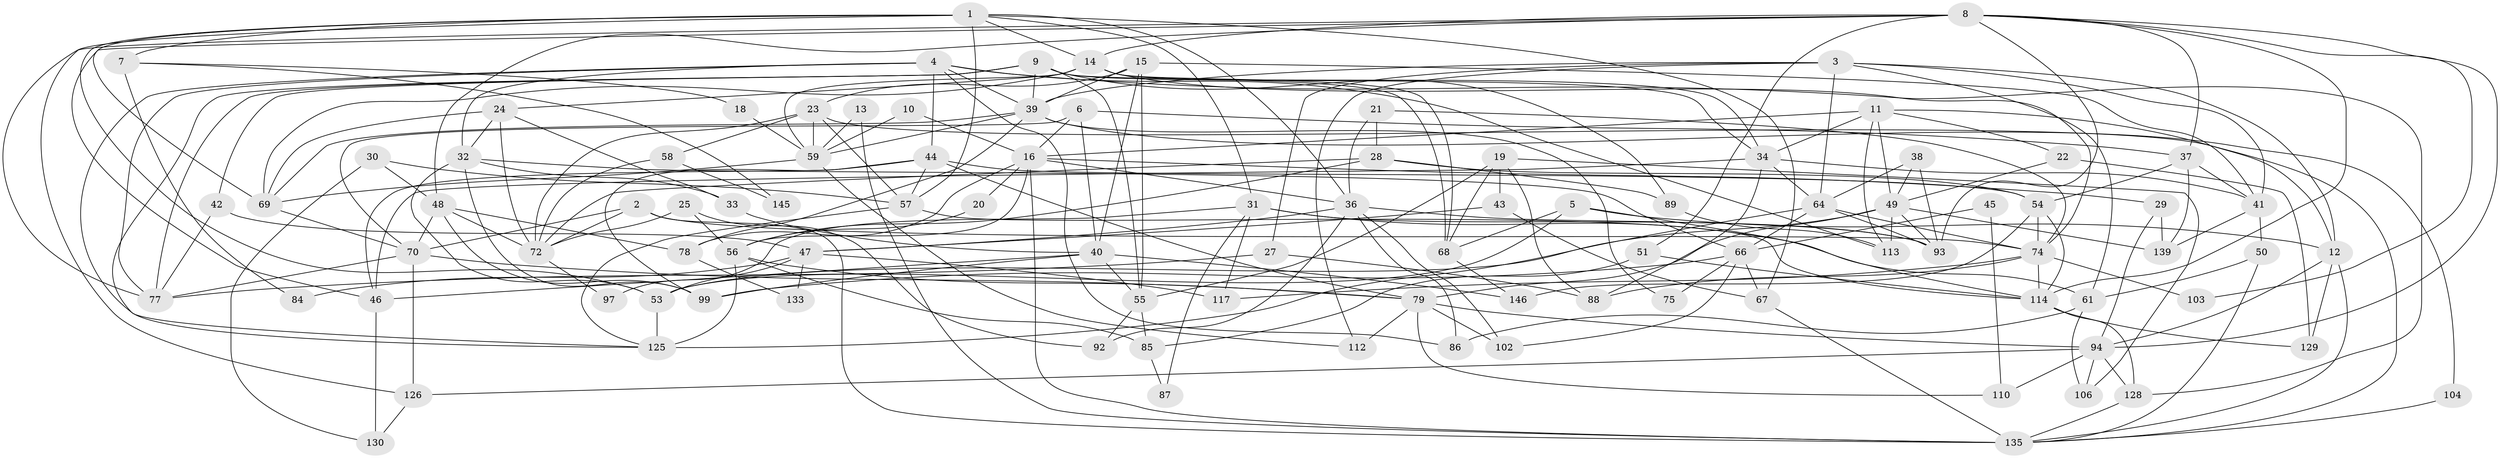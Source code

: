 // Generated by graph-tools (version 1.1) at 2025/52/02/27/25 19:52:07]
// undirected, 98 vertices, 239 edges
graph export_dot {
graph [start="1"]
  node [color=gray90,style=filled];
  1 [super="+73"];
  2;
  3 [super="+65"];
  4 [super="+35"];
  5;
  6 [super="+144"];
  7;
  8 [super="+83"];
  9 [super="+71"];
  10;
  11 [super="+105"];
  12 [super="+80"];
  13;
  14 [super="+90"];
  15;
  16 [super="+17"];
  18;
  19 [super="+26"];
  20;
  21;
  22;
  23 [super="+98"];
  24 [super="+52"];
  25;
  27;
  28 [super="+127"];
  29 [super="+63"];
  30;
  31 [super="+136"];
  32 [super="+122"];
  33;
  34 [super="+138"];
  36 [super="+101"];
  37;
  38;
  39 [super="+111"];
  40 [super="+76"];
  41 [super="+131"];
  42 [super="+132"];
  43;
  44 [super="+60"];
  45;
  46 [super="+62"];
  47 [super="+82"];
  48;
  49 [super="+142"];
  50;
  51;
  53 [super="+95"];
  54 [super="+109"];
  55;
  56 [super="+100"];
  57 [super="+134"];
  58;
  59 [super="+116"];
  61 [super="+119"];
  64 [super="+143"];
  66 [super="+96"];
  67 [super="+91"];
  68;
  69 [super="+115"];
  70 [super="+118"];
  72 [super="+141"];
  74 [super="+123"];
  75;
  77 [super="+107"];
  78;
  79 [super="+81"];
  84;
  85;
  86;
  87;
  88 [super="+120"];
  89;
  92;
  93 [super="+137"];
  94 [super="+121"];
  97;
  99 [super="+108"];
  102;
  103;
  104;
  106;
  110;
  112;
  113;
  114 [super="+124"];
  117;
  125;
  126;
  128;
  129;
  130;
  133;
  135 [super="+140"];
  139;
  145;
  146;
  1 -- 7;
  1 -- 77;
  1 -- 36;
  1 -- 14;
  1 -- 31;
  1 -- 69;
  1 -- 53;
  1 -- 67;
  1 -- 57;
  2 -- 135;
  2 -- 72;
  2 -- 70;
  2 -- 74;
  3 -- 39;
  3 -- 27;
  3 -- 64;
  3 -- 112;
  3 -- 41;
  3 -- 12;
  3 -- 61;
  4 -- 77;
  4 -- 113;
  4 -- 39;
  4 -- 32;
  4 -- 128;
  4 -- 125;
  4 -- 86;
  4 -- 44;
  5 -- 68;
  5 -- 53;
  5 -- 114;
  5 -- 12;
  6 -- 40;
  6 -- 16;
  6 -- 70;
  6 -- 37;
  7 -- 18;
  7 -- 84;
  7 -- 145;
  8 -- 37;
  8 -- 46;
  8 -- 51;
  8 -- 93;
  8 -- 103;
  8 -- 126;
  8 -- 48;
  8 -- 114;
  8 -- 94;
  8 -- 14;
  9 -- 34;
  9 -- 55;
  9 -- 42;
  9 -- 89;
  9 -- 68;
  9 -- 125;
  9 -- 39;
  9 -- 77;
  10 -- 59;
  10 -- 16;
  11 -- 16;
  11 -- 12;
  11 -- 22;
  11 -- 34;
  11 -- 49;
  11 -- 113;
  12 -- 135;
  12 -- 129;
  12 -- 94;
  13 -- 135;
  13 -- 59;
  14 -- 59;
  14 -- 68;
  14 -- 74;
  14 -- 34;
  14 -- 69;
  14 -- 24;
  15 -- 41;
  15 -- 55;
  15 -- 39;
  15 -- 40;
  15 -- 23;
  16 -- 135 [weight=2];
  16 -- 20;
  16 -- 36;
  16 -- 56;
  16 -- 78;
  16 -- 29;
  18 -- 59 [weight=2];
  19 -- 106;
  19 -- 68;
  19 -- 55;
  19 -- 88;
  19 -- 43;
  20 -- 56;
  21 -- 36;
  21 -- 74;
  21 -- 28;
  22 -- 49;
  22 -- 129;
  23 -- 57;
  23 -- 135;
  23 -- 72;
  23 -- 58;
  23 -- 59;
  24 -- 72;
  24 -- 32;
  24 -- 33;
  24 -- 69;
  25 -- 92;
  25 -- 72;
  25 -- 56;
  27 -- 77;
  27 -- 88;
  28 -- 54;
  28 -- 56;
  28 -- 72;
  28 -- 89;
  29 -- 94;
  29 -- 139;
  30 -- 48;
  30 -- 130;
  30 -- 57;
  31 -- 117;
  31 -- 87;
  31 -- 97;
  31 -- 61;
  31 -- 93;
  32 -- 33;
  32 -- 99;
  32 -- 66;
  32 -- 53;
  33 -- 40;
  34 -- 46 [weight=2];
  34 -- 41;
  34 -- 64;
  34 -- 88;
  36 -- 102;
  36 -- 47;
  36 -- 86;
  36 -- 92;
  36 -- 93;
  37 -- 139;
  37 -- 54;
  37 -- 41;
  38 -- 64;
  38 -- 93;
  38 -- 49;
  39 -- 78;
  39 -- 69;
  39 -- 104;
  39 -- 59;
  39 -- 75;
  40 -- 146;
  40 -- 55;
  40 -- 99;
  40 -- 46;
  41 -- 50;
  41 -- 139;
  42 -- 47;
  42 -- 77;
  43 -- 67;
  43 -- 47;
  44 -- 99;
  44 -- 54;
  44 -- 46;
  44 -- 79;
  44 -- 57;
  45 -- 110;
  45 -- 66;
  46 -- 130;
  47 -- 133;
  47 -- 84;
  47 -- 53;
  47 -- 117;
  48 -- 72;
  48 -- 78;
  48 -- 99;
  48 -- 70;
  49 -- 113;
  49 -- 139;
  49 -- 53;
  49 -- 93;
  49 -- 79;
  50 -- 61;
  50 -- 135;
  51 -- 114;
  51 -- 85;
  53 -- 125;
  54 -- 114;
  54 -- 146;
  54 -- 74;
  55 -- 85;
  55 -- 92;
  56 -- 79;
  56 -- 85;
  56 -- 125;
  57 -- 125;
  57 -- 114;
  58 -- 145;
  58 -- 72;
  59 -- 112;
  59 -- 69;
  61 -- 106;
  61 -- 86;
  64 -- 93;
  64 -- 125 [weight=2];
  64 -- 74;
  64 -- 66;
  66 -- 67;
  66 -- 99;
  66 -- 75;
  66 -- 102;
  67 -- 135;
  68 -- 146;
  69 -- 70;
  70 -- 79;
  70 -- 126;
  70 -- 77;
  72 -- 97;
  74 -- 103;
  74 -- 114;
  74 -- 117;
  74 -- 88;
  78 -- 133;
  79 -- 112;
  79 -- 110;
  79 -- 102;
  79 -- 94;
  85 -- 87;
  89 -- 113;
  94 -- 128;
  94 -- 126;
  94 -- 106;
  94 -- 110;
  104 -- 135;
  114 -- 129;
  114 -- 128;
  126 -- 130;
  128 -- 135;
}
